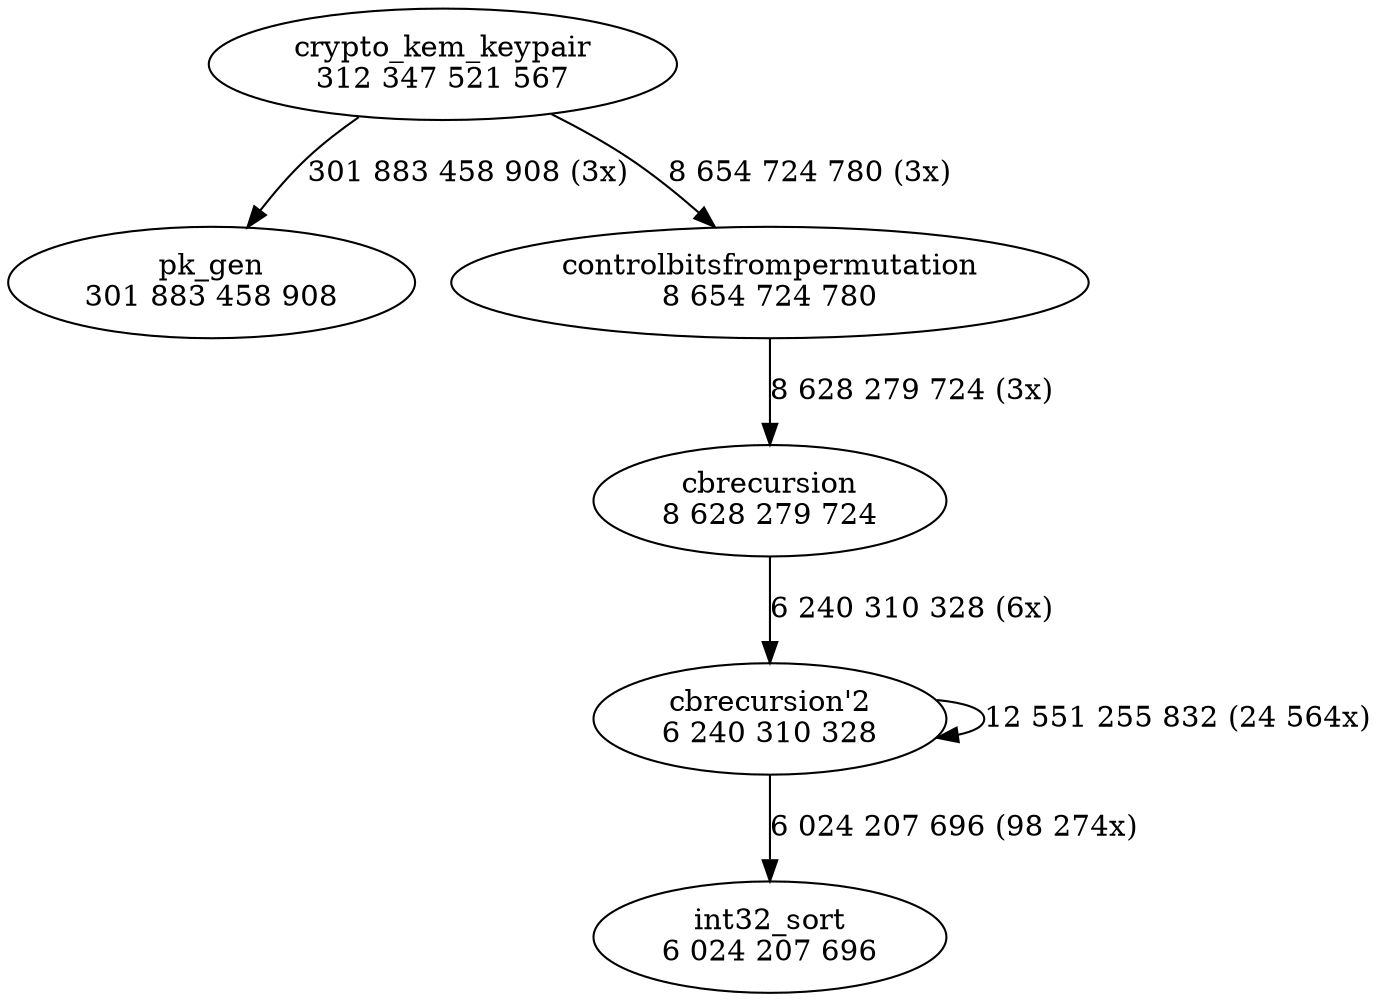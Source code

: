 digraph "callgraph" {
  F556255f9c120 [label="pk_gen\n301 883 458 908"];
  F556255fb7490 [label="controlbitsfrompermutation\n8 654 724 780"];
  F556255fb7ac0 [label="cbrecursion\n8 628 279 724"];
  F556255fb87a0 [label="int32_sort\n6 024 207 696"];
  F556255fb8d70 [label="cbrecursion'2\n6 240 310 328"];
  F55625609b020 [label="crypto_kem_keypair\n312 347 521 567"];
  F556255fb7490 -> F556255fb7ac0 [weight=3,label="8 628 279 724 (3x)"];
  F556255fb7ac0 -> F556255fb8d70 [weight=3,label="6 240 310 328 (6x)"];
  F556255fb8d70 -> F556255fb87a0 [weight=3,label="6 024 207 696 (98 274x)"];
  F556255fb8d70 -> F556255fb8d70 [weight=3,label="12 551 255 832 (24 564x)"];
  F55625609b020 -> F556255f9c120 [weight=3,label="301 883 458 908 (3x)"];
  F55625609b020 -> F556255fb7490 [weight=3,label="8 654 724 780 (3x)"];
}
